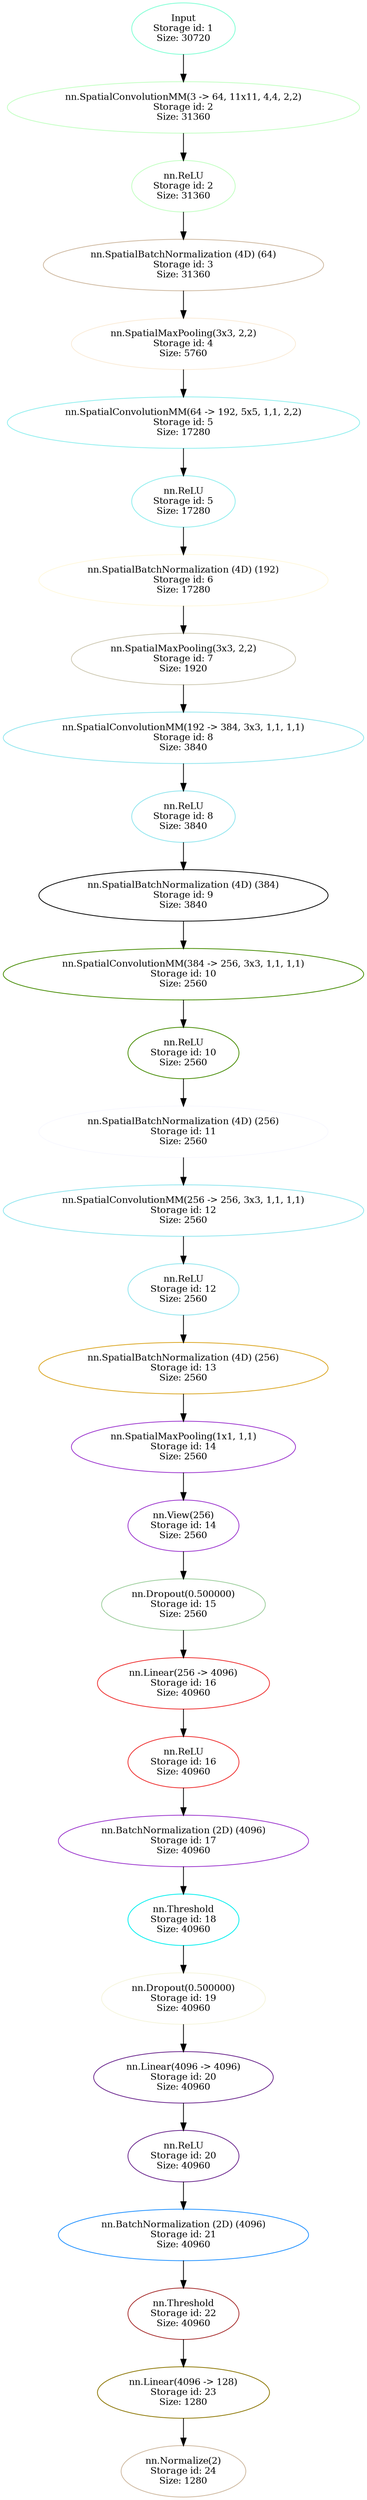 digraph G {
	graph [bb="0,0,381.84,3243"];
	node [label="\N",
		shape=oval
	];
	n1	 [color=aquamarine1,
		fontsize=12,
		height=0.92317,
		label="Input\nStorage id: 1\nSize: 30720",
		pos="190.92,3209.7",
		shape=ellipse,
		style=solid,
		width=1.5124];
	n2	 [color=darkseagreen1,
		fontsize=12,
		height=0.92317,
		label="nn.SpatialConvolutionMM(3 -> 64, 11x11, 4,4, 2,2)\nStorage id: 2\nSize: 31360",
		pos="190.92,3107.3",
		shape=ellipse,
		style=solid,
		width=5.1854];
	n1 -> n2	 [pos="e,190.92,3140.6 190.92,3176.4 190.92,3168.2 190.92,3159.4 190.92,3150.8"];
	n3	 [color=darkseagreen1,
		fontsize=12,
		height=0.92317,
		label="nn.ReLU\nStorage id: 2\nSize: 31360",
		pos="190.92,3004.8",
		shape=ellipse,
		style=solid,
		width=1.5124];
	n2 -> n3	 [pos="e,190.92,3038.1 190.92,3073.9 190.92,3065.8 190.92,3056.9 190.92,3048.3"];
	n4	 [color=bisque3,
		fontsize=12,
		height=0.92317,
		label="nn.SpatialBatchNormalization (4D) (64)\nStorage id: 3\nSize: 31360",
		pos="190.92,2902.3",
		shape=ellipse,
		style=solid,
		width=4.0659];
	n3 -> n4	 [pos="e,190.92,2935.6 190.92,2971.5 190.92,2963.3 190.92,2954.4 190.92,2945.9"];
	n5	 [color=antiquewhite,
		fontsize=12,
		height=0.92317,
		label="nn.SpatialMaxPooling(3x3, 2,2)\nStorage id: 4\nSize: 5760",
		pos="190.92,2799.9",
		shape=ellipse,
		style=solid,
		width=3.3195];
	n4 -> n5	 [pos="e,190.92,2833.2 190.92,2869 190.92,2860.8 190.92,2852 190.92,2843.4"];
	n6	 [color=darkslategray2,
		fontsize=12,
		height=0.92317,
		label="nn.SpatialConvolutionMM(64 -> 192, 5x5, 1,1, 2,2)\nStorage id: 5\nSize: 17280",
		pos="190.92,2697.4",
		shape=ellipse,
		style=solid,
		width=5.1854];
	n5 -> n6	 [pos="e,190.92,2730.7 190.92,2766.5 190.92,2758.4 190.92,2749.5 190.92,2740.9"];
	n7	 [color=darkslategray2,
		fontsize=12,
		height=0.92317,
		label="nn.ReLU\nStorage id: 5\nSize: 17280",
		pos="190.92,2594.9",
		shape=ellipse,
		style=solid,
		width=1.5124];
	n6 -> n7	 [pos="e,190.92,2628.2 190.92,2664.1 190.92,2655.9 190.92,2647 190.92,2638.5"];
	n8	 [color=cornsilk1,
		fontsize=12,
		height=0.92317,
		label="nn.SpatialBatchNormalization (4D) (192)\nStorage id: 6\nSize: 17280",
		pos="190.92,2492.5",
		shape=ellipse,
		style=solid,
		width=4.1837];
	n7 -> n8	 [pos="e,190.92,2525.7 190.92,2561.6 190.92,2553.4 190.92,2544.6 190.92,2536"];
	n9	 [color=cornsilk3,
		fontsize=12,
		height=0.92317,
		label="nn.SpatialMaxPooling(3x3, 2,2)\nStorage id: 7\nSize: 1920",
		pos="190.92,2390",
		shape=ellipse,
		style=solid,
		width=3.3195];
	n8 -> n9	 [pos="e,190.92,2423.3 190.92,2459.1 190.92,2451 190.92,2442.1 190.92,2433.5"];
	n10	 [color=cadetblue2,
		fontsize=12,
		height=0.92317,
		label="nn.SpatialConvolutionMM(192 -> 384, 3x3, 1,1, 1,1)\nStorage id: 8\nSize: 3840",
		pos="190.92,2287.5",
		shape=ellipse,
		style=solid,
		width=5.3033];
	n9 -> n10	 [pos="e,190.92,2320.8 190.92,2356.7 190.92,2348.5 190.92,2339.6 190.92,2331"];
	n11	 [color=cadetblue2,
		fontsize=12,
		height=0.92317,
		label="nn.ReLU\nStorage id: 8\nSize: 3840",
		pos="190.92,2185.1",
		shape=ellipse,
		style=solid,
		width=1.5124];
	n10 -> n11	 [pos="e,190.92,2218.3 190.92,2254.2 190.92,2246 190.92,2237.2 190.92,2228.6"];
	n12	 [color=black,
		fontsize=12,
		height=0.92317,
		label="nn.SpatialBatchNormalization (4D) (384)\nStorage id: 9\nSize: 3840",
		pos="190.92,2082.6",
		shape=ellipse,
		style=solid,
		width=4.1837];
	n11 -> n12	 [pos="e,190.92,2115.9 190.92,2151.7 190.92,2143.6 190.92,2134.7 190.92,2126.1"];
	n13	 [color=chartreuse4,
		fontsize=12,
		height=0.92317,
		label="nn.SpatialConvolutionMM(384 -> 256, 3x3, 1,1, 1,1)\nStorage id: 10\nSize: 2560",
		pos="190.92,1980.1",
		shape=ellipse,
		style=solid,
		width=5.3033];
	n12 -> n13	 [pos="e,190.92,2013.4 190.92,2049.3 190.92,2041.1 190.92,2032.2 190.92,2023.6"];
	n14	 [color=chartreuse4,
		fontsize=12,
		height=0.92317,
		label="nn.ReLU\nStorage id: 10\nSize: 2560",
		pos="190.92,1877.7",
		shape=ellipse,
		style=solid,
		width=1.6303];
	n13 -> n14	 [pos="e,190.92,1910.9 190.92,1946.8 190.92,1938.6 190.92,1929.7 190.92,1921.2"];
	n15	 [color=ghostwhite,
		fontsize=12,
		height=0.92317,
		label="nn.SpatialBatchNormalization (4D) (256)\nStorage id: 11\nSize: 2560",
		pos="190.92,1775.2",
		shape=ellipse,
		style=solid,
		width=4.1837];
	n14 -> n15	 [pos="e,190.92,1808.5 190.92,1844.3 190.92,1836.2 190.92,1827.3 190.92,1818.7"];
	n16	 [color=cadetblue2,
		fontsize=12,
		height=0.92317,
		label="nn.SpatialConvolutionMM(256 -> 256, 3x3, 1,1, 1,1)\nStorage id: 12\nSize: 2560",
		pos="190.92,1672.7",
		shape=ellipse,
		style=solid,
		width=5.3033];
	n15 -> n16	 [pos="e,190.92,1706 190.92,1741.8 190.92,1733.7 190.92,1724.8 190.92,1716.2"];
	n17	 [color=cadetblue2,
		fontsize=12,
		height=0.92317,
		label="nn.ReLU\nStorage id: 12\nSize: 2560",
		pos="190.92,1570.3",
		shape=ellipse,
		style=solid,
		width=1.6303];
	n16 -> n17	 [pos="e,190.92,1603.5 190.92,1639.4 190.92,1631.2 190.92,1622.3 190.92,1613.8"];
	n18	 [color=goldenrod,
		fontsize=12,
		height=0.92317,
		label="nn.SpatialBatchNormalization (4D) (256)\nStorage id: 13\nSize: 2560",
		pos="190.92,1467.8",
		shape=ellipse,
		style=solid,
		width=4.1837];
	n17 -> n18	 [pos="e,190.92,1501.1 190.92,1536.9 190.92,1528.8 190.92,1519.9 190.92,1511.3"];
	n19	 [color=darkorchid3,
		fontsize=12,
		height=0.92317,
		label="nn.SpatialMaxPooling(1x1, 1,1)\nStorage id: 14\nSize: 2560",
		pos="190.92,1365.3",
		shape=ellipse,
		style=solid,
		width=3.3195];
	n18 -> n19	 [pos="e,190.92,1398.6 190.92,1434.4 190.92,1426.3 190.92,1417.4 190.92,1408.8"];
	n20	 [color=darkorchid3,
		fontsize=12,
		height=0.92317,
		label="nn.View(256)\nStorage id: 14\nSize: 2560",
		pos="190.92,1262.9",
		shape=ellipse,
		style=solid,
		width=1.6303];
	n19 -> n20	 [pos="e,190.92,1296.1 190.92,1332 190.92,1323.8 190.92,1314.9 190.92,1306.4"];
	n21	 [color=darkseagreen3,
		fontsize=12,
		height=0.92317,
		label="nn.Dropout(0.500000)\nStorage id: 15\nSize: 2560",
		pos="190.92,1160.4",
		shape=ellipse,
		style=solid,
		width=2.4356];
	n20 -> n21	 [pos="e,190.92,1193.7 190.92,1229.5 190.92,1221.4 190.92,1212.5 190.92,1203.9"];
	n22	 [color=firebrick2,
		fontsize=12,
		height=0.92317,
		label="nn.Linear(256 -> 4096)\nStorage id: 16\nSize: 40960",
		pos="190.92,1057.9",
		shape=ellipse,
		style=solid,
		width=2.5142];
	n21 -> n22	 [pos="e,190.92,1091.2 190.92,1127 190.92,1118.9 190.92,1110 190.92,1101.4"];
	n23	 [color=firebrick2,
		fontsize=12,
		height=0.92317,
		label="nn.ReLU\nStorage id: 16\nSize: 40960",
		pos="190.92,955.45",
		shape=ellipse,
		style=solid,
		width=1.6303];
	n22 -> n23	 [pos="e,190.92,988.73 190.92,1024.6 190.92,1016.4 190.92,1007.5 190.92,998.96"];
	n24	 [color=darkorchid,
		fontsize=12,
		height=0.92317,
		label="nn.BatchNormalization (2D) (4096)\nStorage id: 17\nSize: 40960",
		pos="190.92,852.98",
		shape=ellipse,
		style=solid,
		width=3.673];
	n23 -> n24	 [pos="e,190.92,886.26 190.92,922.1 190.92,913.95 190.92,905.07 190.92,896.5"];
	n25	 [color=cyan2,
		fontsize=12,
		height=0.92317,
		label="nn.Threshold\nStorage id: 18\nSize: 40960",
		pos="190.92,750.51",
		shape=ellipse,
		style=solid,
		width=1.6303];
	n24 -> n25	 [pos="e,190.92,783.79 190.92,819.64 190.92,811.48 190.92,802.6 190.92,794.03"];
	n26	 [color=beige,
		fontsize=12,
		height=0.92317,
		label="nn.Dropout(0.500000)\nStorage id: 19\nSize: 40960",
		pos="190.92,648.04",
		shape=ellipse,
		style=solid,
		width=2.4356];
	n25 -> n26	 [pos="e,190.92,681.32 190.92,717.17 190.92,709.01 190.92,700.13 190.92,691.56"];
	n27	 [color=darkorchid4,
		fontsize=12,
		height=0.92317,
		label="nn.Linear(4096 -> 4096)\nStorage id: 20\nSize: 40960",
		pos="190.92,545.57",
		shape=ellipse,
		style=solid,
		width=2.632];
	n26 -> n27	 [pos="e,190.92,578.86 190.92,614.7 190.92,606.54 190.92,597.66 190.92,589.09"];
	n28	 [color=darkorchid4,
		fontsize=12,
		height=0.92317,
		label="nn.ReLU\nStorage id: 20\nSize: 40960",
		pos="190.92,443.11",
		shape=ellipse,
		style=solid,
		width=1.6303];
	n27 -> n28	 [pos="e,190.92,476.39 190.92,512.23 190.92,504.08 190.92,495.2 190.92,486.62"];
	n29	 [color=dodgerblue,
		fontsize=12,
		height=0.92317,
		label="nn.BatchNormalization (2D) (4096)\nStorage id: 21\nSize: 40960",
		pos="190.92,340.64",
		shape=ellipse,
		style=solid,
		width=3.673];
	n28 -> n29	 [pos="e,190.92,373.92 190.92,409.76 190.92,401.61 190.92,392.73 190.92,384.15"];
	n30	 [color=brown,
		fontsize=12,
		height=0.92317,
		label="nn.Threshold\nStorage id: 22\nSize: 40960",
		pos="190.92,238.17",
		shape=ellipse,
		style=solid,
		width=1.6303];
	n29 -> n30	 [pos="e,190.92,271.45 190.92,307.3 190.92,299.14 190.92,290.26 190.92,281.69"];
	n31	 [color=gold4,
		fontsize=12,
		height=0.92317,
		label="nn.Linear(4096 -> 128)\nStorage id: 23\nSize: 1280",
		pos="190.92,135.7",
		shape=ellipse,
		style=solid,
		width=2.5142];
	n30 -> n31	 [pos="e,190.92,168.98 190.92,204.83 190.92,196.67 190.92,187.79 190.92,179.22"];
	n32	 [color=bisque3,
		fontsize=12,
		height=0.92317,
		label="nn.Normalize(2)\nStorage id: 24\nSize: 1280",
		pos="190.92,33.234",
		shape=ellipse,
		style=solid,
		width=1.866];
	n31 -> n32	 [pos="e,190.92,66.515 190.92,102.36 190.92,94.204 190.92,85.324 190.92,76.751"];
}
